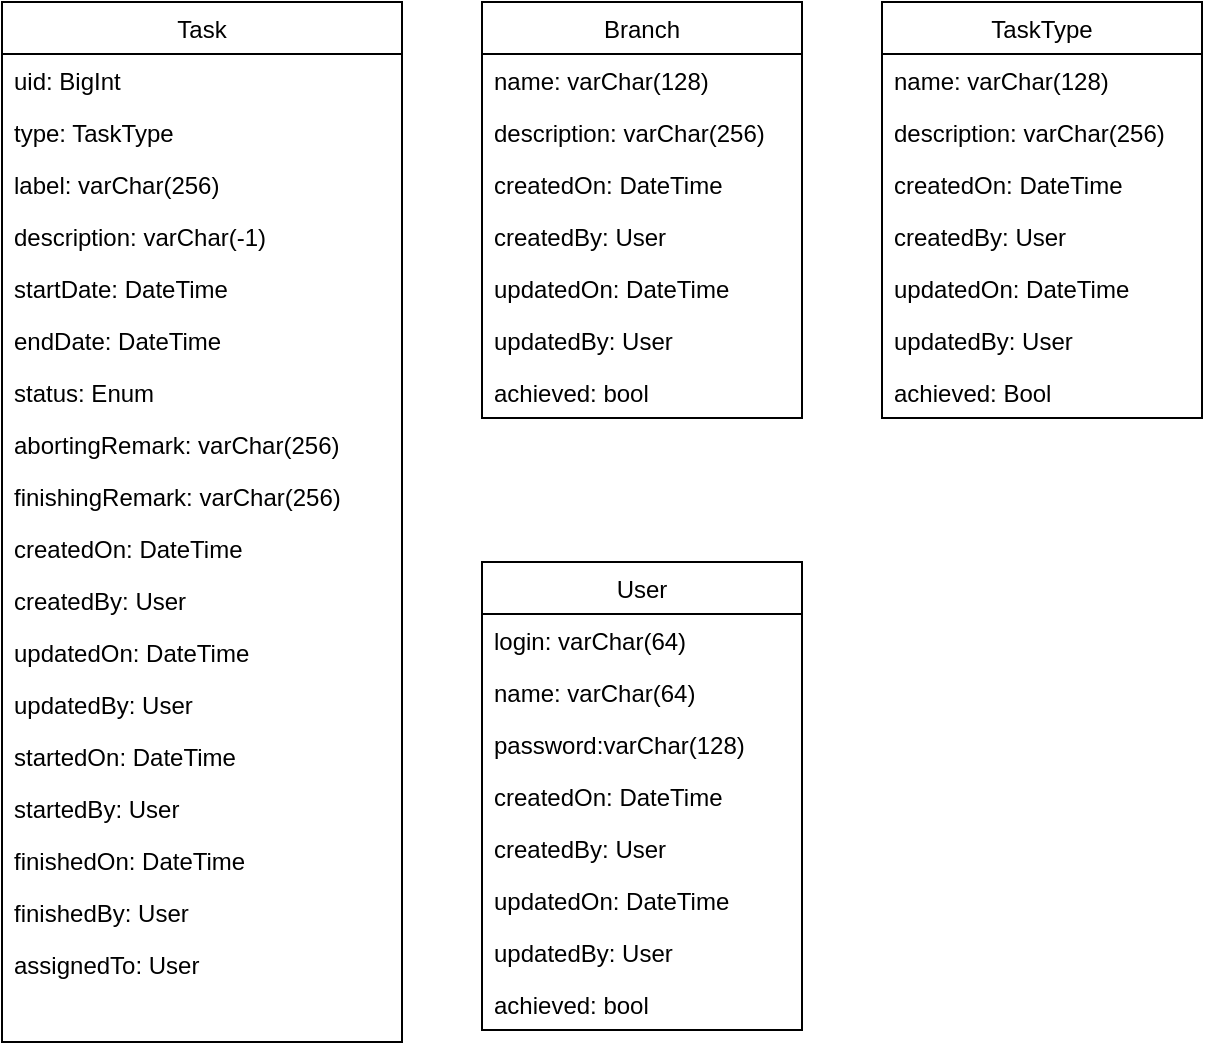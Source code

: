 <mxfile version="20.8.16" type="device"><diagram id="C5RBs43oDa-KdzZeNtuy" name="Page-1"><mxGraphModel dx="1434" dy="844" grid="1" gridSize="10" guides="1" tooltips="1" connect="1" arrows="1" fold="1" page="1" pageScale="1" pageWidth="827" pageHeight="1169" math="0" shadow="0"><root><mxCell id="WIyWlLk6GJQsqaUBKTNV-0"/><mxCell id="WIyWlLk6GJQsqaUBKTNV-1" parent="WIyWlLk6GJQsqaUBKTNV-0"/><mxCell id="zkfFHV4jXpPFQw0GAbJ--0" value="Task" style="swimlane;fontStyle=0;align=center;verticalAlign=top;childLayout=stackLayout;horizontal=1;startSize=26;horizontalStack=0;resizeParent=1;resizeLast=0;collapsible=1;marginBottom=0;rounded=0;shadow=0;strokeWidth=1;" parent="WIyWlLk6GJQsqaUBKTNV-1" vertex="1"><mxGeometry x="40" y="80" width="200" height="520" as="geometry"><mxRectangle x="70" y="100" width="160" height="26" as="alternateBounds"/></mxGeometry></mxCell><mxCell id="zkfFHV4jXpPFQw0GAbJ--1" value="uid: BigInt" style="text;align=left;verticalAlign=top;spacingLeft=4;spacingRight=4;overflow=hidden;rotatable=0;points=[[0,0.5],[1,0.5]];portConstraint=eastwest;" parent="zkfFHV4jXpPFQw0GAbJ--0" vertex="1"><mxGeometry y="26" width="200" height="26" as="geometry"/></mxCell><mxCell id="zkfFHV4jXpPFQw0GAbJ--3" value="type: TaskType" style="text;align=left;verticalAlign=top;spacingLeft=4;spacingRight=4;overflow=hidden;rotatable=0;points=[[0,0.5],[1,0.5]];portConstraint=eastwest;rounded=0;shadow=0;html=0;" parent="zkfFHV4jXpPFQw0GAbJ--0" vertex="1"><mxGeometry y="52" width="200" height="26" as="geometry"/></mxCell><mxCell id="MRvpnOqSH5YKRGcCdDBZ-0" value="label: varChar(256)" style="text;align=left;verticalAlign=top;spacingLeft=4;spacingRight=4;overflow=hidden;rotatable=0;points=[[0,0.5],[1,0.5]];portConstraint=eastwest;rounded=0;shadow=0;html=0;" parent="zkfFHV4jXpPFQw0GAbJ--0" vertex="1"><mxGeometry y="78" width="200" height="26" as="geometry"/></mxCell><mxCell id="MRvpnOqSH5YKRGcCdDBZ-1" value="description: varChar(-1)" style="text;align=left;verticalAlign=top;spacingLeft=4;spacingRight=4;overflow=hidden;rotatable=0;points=[[0,0.5],[1,0.5]];portConstraint=eastwest;rounded=0;shadow=0;html=0;" parent="zkfFHV4jXpPFQw0GAbJ--0" vertex="1"><mxGeometry y="104" width="200" height="26" as="geometry"/></mxCell><mxCell id="MRvpnOqSH5YKRGcCdDBZ-2" value="startDate: DateTime" style="text;align=left;verticalAlign=top;spacingLeft=4;spacingRight=4;overflow=hidden;rotatable=0;points=[[0,0.5],[1,0.5]];portConstraint=eastwest;rounded=0;shadow=0;html=0;" parent="zkfFHV4jXpPFQw0GAbJ--0" vertex="1"><mxGeometry y="130" width="200" height="26" as="geometry"/></mxCell><mxCell id="MRvpnOqSH5YKRGcCdDBZ-3" value="endDate: DateTime" style="text;align=left;verticalAlign=top;spacingLeft=4;spacingRight=4;overflow=hidden;rotatable=0;points=[[0,0.5],[1,0.5]];portConstraint=eastwest;rounded=0;shadow=0;html=0;" parent="zkfFHV4jXpPFQw0GAbJ--0" vertex="1"><mxGeometry y="156" width="200" height="26" as="geometry"/></mxCell><mxCell id="MRvpnOqSH5YKRGcCdDBZ-4" value="status: Enum" style="text;align=left;verticalAlign=top;spacingLeft=4;spacingRight=4;overflow=hidden;rotatable=0;points=[[0,0.5],[1,0.5]];portConstraint=eastwest;rounded=0;shadow=0;html=0;" parent="zkfFHV4jXpPFQw0GAbJ--0" vertex="1"><mxGeometry y="182" width="200" height="26" as="geometry"/></mxCell><mxCell id="MRvpnOqSH5YKRGcCdDBZ-5" value="abortingRemark: varChar(256)" style="text;align=left;verticalAlign=top;spacingLeft=4;spacingRight=4;overflow=hidden;rotatable=0;points=[[0,0.5],[1,0.5]];portConstraint=eastwest;rounded=0;shadow=0;html=0;" parent="zkfFHV4jXpPFQw0GAbJ--0" vertex="1"><mxGeometry y="208" width="200" height="26" as="geometry"/></mxCell><mxCell id="MRvpnOqSH5YKRGcCdDBZ-6" value="finishingRemark: varChar(256)" style="text;align=left;verticalAlign=top;spacingLeft=4;spacingRight=4;overflow=hidden;rotatable=0;points=[[0,0.5],[1,0.5]];portConstraint=eastwest;rounded=0;shadow=0;html=0;" parent="zkfFHV4jXpPFQw0GAbJ--0" vertex="1"><mxGeometry y="234" width="200" height="26" as="geometry"/></mxCell><mxCell id="MRvpnOqSH5YKRGcCdDBZ-7" value="createdOn: DateTime" style="text;align=left;verticalAlign=top;spacingLeft=4;spacingRight=4;overflow=hidden;rotatable=0;points=[[0,0.5],[1,0.5]];portConstraint=eastwest;rounded=0;shadow=0;html=0;" parent="zkfFHV4jXpPFQw0GAbJ--0" vertex="1"><mxGeometry y="260" width="200" height="26" as="geometry"/></mxCell><mxCell id="MRvpnOqSH5YKRGcCdDBZ-8" value="createdBy: User" style="text;align=left;verticalAlign=top;spacingLeft=4;spacingRight=4;overflow=hidden;rotatable=0;points=[[0,0.5],[1,0.5]];portConstraint=eastwest;rounded=0;shadow=0;html=0;" parent="zkfFHV4jXpPFQw0GAbJ--0" vertex="1"><mxGeometry y="286" width="200" height="26" as="geometry"/></mxCell><mxCell id="MRvpnOqSH5YKRGcCdDBZ-9" value="updatedOn: DateTime" style="text;align=left;verticalAlign=top;spacingLeft=4;spacingRight=4;overflow=hidden;rotatable=0;points=[[0,0.5],[1,0.5]];portConstraint=eastwest;rounded=0;shadow=0;html=0;" parent="zkfFHV4jXpPFQw0GAbJ--0" vertex="1"><mxGeometry y="312" width="200" height="26" as="geometry"/></mxCell><mxCell id="MRvpnOqSH5YKRGcCdDBZ-10" value="updatedBy: User" style="text;align=left;verticalAlign=top;spacingLeft=4;spacingRight=4;overflow=hidden;rotatable=0;points=[[0,0.5],[1,0.5]];portConstraint=eastwest;rounded=0;shadow=0;html=0;" parent="zkfFHV4jXpPFQw0GAbJ--0" vertex="1"><mxGeometry y="338" width="200" height="26" as="geometry"/></mxCell><mxCell id="MRvpnOqSH5YKRGcCdDBZ-11" value="startedOn: DateTime" style="text;align=left;verticalAlign=top;spacingLeft=4;spacingRight=4;overflow=hidden;rotatable=0;points=[[0,0.5],[1,0.5]];portConstraint=eastwest;rounded=0;shadow=0;html=0;" parent="zkfFHV4jXpPFQw0GAbJ--0" vertex="1"><mxGeometry y="364" width="200" height="26" as="geometry"/></mxCell><mxCell id="MRvpnOqSH5YKRGcCdDBZ-12" value="startedBy: User" style="text;align=left;verticalAlign=top;spacingLeft=4;spacingRight=4;overflow=hidden;rotatable=0;points=[[0,0.5],[1,0.5]];portConstraint=eastwest;rounded=0;shadow=0;html=0;" parent="zkfFHV4jXpPFQw0GAbJ--0" vertex="1"><mxGeometry y="390" width="200" height="26" as="geometry"/></mxCell><mxCell id="MRvpnOqSH5YKRGcCdDBZ-13" value="finishedOn: DateTime" style="text;align=left;verticalAlign=top;spacingLeft=4;spacingRight=4;overflow=hidden;rotatable=0;points=[[0,0.5],[1,0.5]];portConstraint=eastwest;rounded=0;shadow=0;html=0;" parent="zkfFHV4jXpPFQw0GAbJ--0" vertex="1"><mxGeometry y="416" width="200" height="26" as="geometry"/></mxCell><mxCell id="MRvpnOqSH5YKRGcCdDBZ-14" value="finishedBy: User" style="text;align=left;verticalAlign=top;spacingLeft=4;spacingRight=4;overflow=hidden;rotatable=0;points=[[0,0.5],[1,0.5]];portConstraint=eastwest;rounded=0;shadow=0;html=0;" parent="zkfFHV4jXpPFQw0GAbJ--0" vertex="1"><mxGeometry y="442" width="200" height="26" as="geometry"/></mxCell><mxCell id="MRvpnOqSH5YKRGcCdDBZ-15" value="assignedTo: User" style="text;align=left;verticalAlign=top;spacingLeft=4;spacingRight=4;overflow=hidden;rotatable=0;points=[[0,0.5],[1,0.5]];portConstraint=eastwest;rounded=0;shadow=0;html=0;" parent="zkfFHV4jXpPFQw0GAbJ--0" vertex="1"><mxGeometry y="468" width="200" height="26" as="geometry"/></mxCell><mxCell id="85Tb4aOprk9gCxHOZDZa-44" value="Branch" style="swimlane;fontStyle=0;childLayout=stackLayout;horizontal=1;startSize=26;fillColor=none;horizontalStack=0;resizeParent=1;resizeParentMax=0;resizeLast=0;collapsible=1;marginBottom=0;" parent="WIyWlLk6GJQsqaUBKTNV-1" vertex="1"><mxGeometry x="280" y="80" width="160" height="208" as="geometry"/></mxCell><mxCell id="85Tb4aOprk9gCxHOZDZa-50" value="name: varChar(128)" style="text;strokeColor=none;fillColor=none;align=left;verticalAlign=top;spacingLeft=4;spacingRight=4;overflow=hidden;rotatable=0;points=[[0,0.5],[1,0.5]];portConstraint=eastwest;" parent="85Tb4aOprk9gCxHOZDZa-44" vertex="1"><mxGeometry y="26" width="160" height="26" as="geometry"/></mxCell><mxCell id="85Tb4aOprk9gCxHOZDZa-51" value="description: varChar(256)" style="text;strokeColor=none;fillColor=none;align=left;verticalAlign=top;spacingLeft=4;spacingRight=4;overflow=hidden;rotatable=0;points=[[0,0.5],[1,0.5]];portConstraint=eastwest;" parent="85Tb4aOprk9gCxHOZDZa-44" vertex="1"><mxGeometry y="52" width="160" height="26" as="geometry"/></mxCell><mxCell id="85Tb4aOprk9gCxHOZDZa-52" value="createdOn: DateTime" style="text;strokeColor=none;fillColor=none;align=left;verticalAlign=top;spacingLeft=4;spacingRight=4;overflow=hidden;rotatable=0;points=[[0,0.5],[1,0.5]];portConstraint=eastwest;" parent="85Tb4aOprk9gCxHOZDZa-44" vertex="1"><mxGeometry y="78" width="160" height="26" as="geometry"/></mxCell><mxCell id="85Tb4aOprk9gCxHOZDZa-53" value="createdBy: User" style="text;strokeColor=none;fillColor=none;align=left;verticalAlign=top;spacingLeft=4;spacingRight=4;overflow=hidden;rotatable=0;points=[[0,0.5],[1,0.5]];portConstraint=eastwest;" parent="85Tb4aOprk9gCxHOZDZa-44" vertex="1"><mxGeometry y="104" width="160" height="26" as="geometry"/></mxCell><mxCell id="85Tb4aOprk9gCxHOZDZa-54" value="updatedOn: DateTime" style="text;strokeColor=none;fillColor=none;align=left;verticalAlign=top;spacingLeft=4;spacingRight=4;overflow=hidden;rotatable=0;points=[[0,0.5],[1,0.5]];portConstraint=eastwest;" parent="85Tb4aOprk9gCxHOZDZa-44" vertex="1"><mxGeometry y="130" width="160" height="26" as="geometry"/></mxCell><mxCell id="85Tb4aOprk9gCxHOZDZa-55" value="updatedBy: User" style="text;strokeColor=none;fillColor=none;align=left;verticalAlign=top;spacingLeft=4;spacingRight=4;overflow=hidden;rotatable=0;points=[[0,0.5],[1,0.5]];portConstraint=eastwest;" parent="85Tb4aOprk9gCxHOZDZa-44" vertex="1"><mxGeometry y="156" width="160" height="26" as="geometry"/></mxCell><mxCell id="85Tb4aOprk9gCxHOZDZa-56" value="achieved: bool" style="text;strokeColor=none;fillColor=none;align=left;verticalAlign=top;spacingLeft=4;spacingRight=4;overflow=hidden;rotatable=0;points=[[0,0.5],[1,0.5]];portConstraint=eastwest;" parent="85Tb4aOprk9gCxHOZDZa-44" vertex="1"><mxGeometry y="182" width="160" height="26" as="geometry"/></mxCell><mxCell id="85Tb4aOprk9gCxHOZDZa-58" value="TaskType" style="swimlane;fontStyle=0;childLayout=stackLayout;horizontal=1;startSize=26;fillColor=none;horizontalStack=0;resizeParent=1;resizeParentMax=0;resizeLast=0;collapsible=1;marginBottom=0;" parent="WIyWlLk6GJQsqaUBKTNV-1" vertex="1"><mxGeometry x="480" y="80" width="160" height="208" as="geometry"/></mxCell><mxCell id="85Tb4aOprk9gCxHOZDZa-59" value="name: varChar(128)" style="text;strokeColor=none;fillColor=none;align=left;verticalAlign=top;spacingLeft=4;spacingRight=4;overflow=hidden;rotatable=0;points=[[0,0.5],[1,0.5]];portConstraint=eastwest;" parent="85Tb4aOprk9gCxHOZDZa-58" vertex="1"><mxGeometry y="26" width="160" height="26" as="geometry"/></mxCell><mxCell id="85Tb4aOprk9gCxHOZDZa-60" value="description: varChar(256)" style="text;strokeColor=none;fillColor=none;align=left;verticalAlign=top;spacingLeft=4;spacingRight=4;overflow=hidden;rotatable=0;points=[[0,0.5],[1,0.5]];portConstraint=eastwest;" parent="85Tb4aOprk9gCxHOZDZa-58" vertex="1"><mxGeometry y="52" width="160" height="26" as="geometry"/></mxCell><mxCell id="85Tb4aOprk9gCxHOZDZa-61" value="createdOn: DateTime" style="text;strokeColor=none;fillColor=none;align=left;verticalAlign=top;spacingLeft=4;spacingRight=4;overflow=hidden;rotatable=0;points=[[0,0.5],[1,0.5]];portConstraint=eastwest;" parent="85Tb4aOprk9gCxHOZDZa-58" vertex="1"><mxGeometry y="78" width="160" height="26" as="geometry"/></mxCell><mxCell id="85Tb4aOprk9gCxHOZDZa-62" value="createdBy: User " style="text;strokeColor=none;fillColor=none;align=left;verticalAlign=top;spacingLeft=4;spacingRight=4;overflow=hidden;rotatable=0;points=[[0,0.5],[1,0.5]];portConstraint=eastwest;" parent="85Tb4aOprk9gCxHOZDZa-58" vertex="1"><mxGeometry y="104" width="160" height="26" as="geometry"/></mxCell><mxCell id="85Tb4aOprk9gCxHOZDZa-63" value="updatedOn: DateTime" style="text;strokeColor=none;fillColor=none;align=left;verticalAlign=top;spacingLeft=4;spacingRight=4;overflow=hidden;rotatable=0;points=[[0,0.5],[1,0.5]];portConstraint=eastwest;" parent="85Tb4aOprk9gCxHOZDZa-58" vertex="1"><mxGeometry y="130" width="160" height="26" as="geometry"/></mxCell><mxCell id="85Tb4aOprk9gCxHOZDZa-64" value="updatedBy: User" style="text;strokeColor=none;fillColor=none;align=left;verticalAlign=top;spacingLeft=4;spacingRight=4;overflow=hidden;rotatable=0;points=[[0,0.5],[1,0.5]];portConstraint=eastwest;" parent="85Tb4aOprk9gCxHOZDZa-58" vertex="1"><mxGeometry y="156" width="160" height="26" as="geometry"/></mxCell><mxCell id="85Tb4aOprk9gCxHOZDZa-65" value="achieved: Bool" style="text;strokeColor=none;fillColor=none;align=left;verticalAlign=top;spacingLeft=4;spacingRight=4;overflow=hidden;rotatable=0;points=[[0,0.5],[1,0.5]];portConstraint=eastwest;" parent="85Tb4aOprk9gCxHOZDZa-58" vertex="1"><mxGeometry y="182" width="160" height="26" as="geometry"/></mxCell><mxCell id="MEhReO5eNilIqWOjxO63-0" value="User" style="swimlane;fontStyle=0;childLayout=stackLayout;horizontal=1;startSize=26;fillColor=none;horizontalStack=0;resizeParent=1;resizeParentMax=0;resizeLast=0;collapsible=1;marginBottom=0;" vertex="1" parent="WIyWlLk6GJQsqaUBKTNV-1"><mxGeometry x="280" y="360" width="160" height="234" as="geometry"/></mxCell><mxCell id="MEhReO5eNilIqWOjxO63-1" value="login: varChar(64)" style="text;strokeColor=none;fillColor=none;align=left;verticalAlign=top;spacingLeft=4;spacingRight=4;overflow=hidden;rotatable=0;points=[[0,0.5],[1,0.5]];portConstraint=eastwest;" vertex="1" parent="MEhReO5eNilIqWOjxO63-0"><mxGeometry y="26" width="160" height="26" as="geometry"/></mxCell><mxCell id="MEhReO5eNilIqWOjxO63-2" value="name: varChar(64)" style="text;strokeColor=none;fillColor=none;align=left;verticalAlign=top;spacingLeft=4;spacingRight=4;overflow=hidden;rotatable=0;points=[[0,0.5],[1,0.5]];portConstraint=eastwest;" vertex="1" parent="MEhReO5eNilIqWOjxO63-0"><mxGeometry y="52" width="160" height="26" as="geometry"/></mxCell><mxCell id="MEhReO5eNilIqWOjxO63-8" value="password:varChar(128)" style="text;strokeColor=none;fillColor=none;align=left;verticalAlign=top;spacingLeft=4;spacingRight=4;overflow=hidden;rotatable=0;points=[[0,0.5],[1,0.5]];portConstraint=eastwest;" vertex="1" parent="MEhReO5eNilIqWOjxO63-0"><mxGeometry y="78" width="160" height="26" as="geometry"/></mxCell><mxCell id="MEhReO5eNilIqWOjxO63-3" value="createdOn: DateTime" style="text;strokeColor=none;fillColor=none;align=left;verticalAlign=top;spacingLeft=4;spacingRight=4;overflow=hidden;rotatable=0;points=[[0,0.5],[1,0.5]];portConstraint=eastwest;" vertex="1" parent="MEhReO5eNilIqWOjxO63-0"><mxGeometry y="104" width="160" height="26" as="geometry"/></mxCell><mxCell id="MEhReO5eNilIqWOjxO63-4" value="createdBy: User" style="text;strokeColor=none;fillColor=none;align=left;verticalAlign=top;spacingLeft=4;spacingRight=4;overflow=hidden;rotatable=0;points=[[0,0.5],[1,0.5]];portConstraint=eastwest;" vertex="1" parent="MEhReO5eNilIqWOjxO63-0"><mxGeometry y="130" width="160" height="26" as="geometry"/></mxCell><mxCell id="MEhReO5eNilIqWOjxO63-5" value="updatedOn: DateTime" style="text;strokeColor=none;fillColor=none;align=left;verticalAlign=top;spacingLeft=4;spacingRight=4;overflow=hidden;rotatable=0;points=[[0,0.5],[1,0.5]];portConstraint=eastwest;" vertex="1" parent="MEhReO5eNilIqWOjxO63-0"><mxGeometry y="156" width="160" height="26" as="geometry"/></mxCell><mxCell id="MEhReO5eNilIqWOjxO63-6" value="updatedBy: User" style="text;strokeColor=none;fillColor=none;align=left;verticalAlign=top;spacingLeft=4;spacingRight=4;overflow=hidden;rotatable=0;points=[[0,0.5],[1,0.5]];portConstraint=eastwest;" vertex="1" parent="MEhReO5eNilIqWOjxO63-0"><mxGeometry y="182" width="160" height="26" as="geometry"/></mxCell><mxCell id="MEhReO5eNilIqWOjxO63-7" value="achieved: bool" style="text;strokeColor=none;fillColor=none;align=left;verticalAlign=top;spacingLeft=4;spacingRight=4;overflow=hidden;rotatable=0;points=[[0,0.5],[1,0.5]];portConstraint=eastwest;" vertex="1" parent="MEhReO5eNilIqWOjxO63-0"><mxGeometry y="208" width="160" height="26" as="geometry"/></mxCell></root></mxGraphModel></diagram></mxfile>